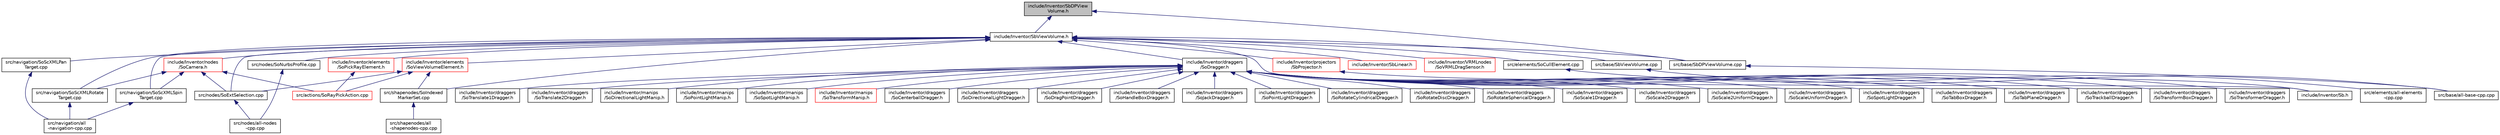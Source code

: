 digraph "include/Inventor/SbDPViewVolume.h"
{
 // LATEX_PDF_SIZE
  edge [fontname="Helvetica",fontsize="10",labelfontname="Helvetica",labelfontsize="10"];
  node [fontname="Helvetica",fontsize="10",shape=record];
  Node1 [label="include/Inventor/SbDPView\lVolume.h",height=0.2,width=0.4,color="black", fillcolor="grey75", style="filled", fontcolor="black",tooltip=" "];
  Node1 -> Node2 [dir="back",color="midnightblue",fontsize="10",style="solid",fontname="Helvetica"];
  Node2 [label="src/base/SbDPViewVolume.cpp",height=0.2,width=0.4,color="black", fillcolor="white", style="filled",URL="$SbDPViewVolume_8cpp.html",tooltip=" "];
  Node2 -> Node3 [dir="back",color="midnightblue",fontsize="10",style="solid",fontname="Helvetica"];
  Node3 [label="src/base/all-base-cpp.cpp",height=0.2,width=0.4,color="black", fillcolor="white", style="filled",URL="$all-base-cpp_8cpp.html",tooltip=" "];
  Node1 -> Node4 [dir="back",color="midnightblue",fontsize="10",style="solid",fontname="Helvetica"];
  Node4 [label="include/Inventor/SbViewVolume.h",height=0.2,width=0.4,color="black", fillcolor="white", style="filled",URL="$SbViewVolume_8h.html",tooltip=" "];
  Node4 -> Node2 [dir="back",color="midnightblue",fontsize="10",style="solid",fontname="Helvetica"];
  Node4 -> Node5 [dir="back",color="midnightblue",fontsize="10",style="solid",fontname="Helvetica"];
  Node5 [label="src/base/SbViewVolume.cpp",height=0.2,width=0.4,color="black", fillcolor="white", style="filled",URL="$SbViewVolume_8cpp.html",tooltip=" "];
  Node5 -> Node3 [dir="back",color="midnightblue",fontsize="10",style="solid",fontname="Helvetica"];
  Node4 -> Node6 [dir="back",color="midnightblue",fontsize="10",style="solid",fontname="Helvetica"];
  Node6 [label="src/elements/SoCullElement.cpp",height=0.2,width=0.4,color="black", fillcolor="white", style="filled",URL="$SoCullElement_8cpp.html",tooltip=" "];
  Node6 -> Node7 [dir="back",color="midnightblue",fontsize="10",style="solid",fontname="Helvetica"];
  Node7 [label="src/elements/all-elements\l-cpp.cpp",height=0.2,width=0.4,color="black", fillcolor="white", style="filled",URL="$all-elements-cpp_8cpp.html",tooltip=" "];
  Node4 -> Node8 [dir="back",color="midnightblue",fontsize="10",style="solid",fontname="Helvetica"];
  Node8 [label="src/navigation/SoScXMLPan\lTarget.cpp",height=0.2,width=0.4,color="black", fillcolor="white", style="filled",URL="$SoScXMLPanTarget_8cpp.html",tooltip=" "];
  Node8 -> Node9 [dir="back",color="midnightblue",fontsize="10",style="solid",fontname="Helvetica"];
  Node9 [label="src/navigation/all\l-navigation-cpp.cpp",height=0.2,width=0.4,color="black", fillcolor="white", style="filled",URL="$all-navigation-cpp_8cpp.html",tooltip=" "];
  Node4 -> Node10 [dir="back",color="midnightblue",fontsize="10",style="solid",fontname="Helvetica"];
  Node10 [label="src/navigation/SoScXMLRotate\lTarget.cpp",height=0.2,width=0.4,color="black", fillcolor="white", style="filled",URL="$SoScXMLRotateTarget_8cpp.html",tooltip=" "];
  Node10 -> Node9 [dir="back",color="midnightblue",fontsize="10",style="solid",fontname="Helvetica"];
  Node4 -> Node11 [dir="back",color="midnightblue",fontsize="10",style="solid",fontname="Helvetica"];
  Node11 [label="src/navigation/SoScXMLSpin\lTarget.cpp",height=0.2,width=0.4,color="black", fillcolor="white", style="filled",URL="$SoScXMLSpinTarget_8cpp.html",tooltip=" "];
  Node11 -> Node9 [dir="back",color="midnightblue",fontsize="10",style="solid",fontname="Helvetica"];
  Node4 -> Node12 [dir="back",color="midnightblue",fontsize="10",style="solid",fontname="Helvetica"];
  Node12 [label="src/nodes/SoExtSelection.cpp",height=0.2,width=0.4,color="black", fillcolor="white", style="filled",URL="$SoExtSelection_8cpp.html",tooltip=" "];
  Node12 -> Node13 [dir="back",color="midnightblue",fontsize="10",style="solid",fontname="Helvetica"];
  Node13 [label="src/nodes/all-nodes\l-cpp.cpp",height=0.2,width=0.4,color="black", fillcolor="white", style="filled",URL="$all-nodes-cpp_8cpp.html",tooltip=" "];
  Node4 -> Node14 [dir="back",color="midnightblue",fontsize="10",style="solid",fontname="Helvetica"];
  Node14 [label="src/nodes/SoNurbsProfile.cpp",height=0.2,width=0.4,color="black", fillcolor="white", style="filled",URL="$SoNurbsProfile_8cpp.html",tooltip=" "];
  Node14 -> Node13 [dir="back",color="midnightblue",fontsize="10",style="solid",fontname="Helvetica"];
  Node4 -> Node15 [dir="back",color="midnightblue",fontsize="10",style="solid",fontname="Helvetica"];
  Node15 [label="src/shapenodes/SoIndexed\lMarkerSet.cpp",height=0.2,width=0.4,color="black", fillcolor="white", style="filled",URL="$SoIndexedMarkerSet_8cpp.html",tooltip=" "];
  Node15 -> Node16 [dir="back",color="midnightblue",fontsize="10",style="solid",fontname="Helvetica"];
  Node16 [label="src/shapenodes/all\l-shapenodes-cpp.cpp",height=0.2,width=0.4,color="black", fillcolor="white", style="filled",URL="$all-shapenodes-cpp_8cpp.html",tooltip=" "];
  Node4 -> Node17 [dir="back",color="midnightblue",fontsize="10",style="solid",fontname="Helvetica"];
  Node17 [label="include/Inventor/draggers\l/SoDragger.h",height=0.2,width=0.4,color="black", fillcolor="white", style="filled",URL="$SoDragger_8h.html",tooltip=" "];
  Node17 -> Node18 [dir="back",color="midnightblue",fontsize="10",style="solid",fontname="Helvetica"];
  Node18 [label="include/Inventor/draggers\l/SoCenterballDragger.h",height=0.2,width=0.4,color="black", fillcolor="white", style="filled",URL="$SoCenterballDragger_8h.html",tooltip=" "];
  Node17 -> Node19 [dir="back",color="midnightblue",fontsize="10",style="solid",fontname="Helvetica"];
  Node19 [label="include/Inventor/draggers\l/SoDirectionalLightDragger.h",height=0.2,width=0.4,color="black", fillcolor="white", style="filled",URL="$SoDirectionalLightDragger_8h.html",tooltip=" "];
  Node17 -> Node20 [dir="back",color="midnightblue",fontsize="10",style="solid",fontname="Helvetica"];
  Node20 [label="include/Inventor/draggers\l/SoDragPointDragger.h",height=0.2,width=0.4,color="black", fillcolor="white", style="filled",URL="$SoDragPointDragger_8h.html",tooltip=" "];
  Node17 -> Node21 [dir="back",color="midnightblue",fontsize="10",style="solid",fontname="Helvetica"];
  Node21 [label="include/Inventor/draggers\l/SoHandleBoxDragger.h",height=0.2,width=0.4,color="black", fillcolor="white", style="filled",URL="$SoHandleBoxDragger_8h.html",tooltip=" "];
  Node17 -> Node22 [dir="back",color="midnightblue",fontsize="10",style="solid",fontname="Helvetica"];
  Node22 [label="include/Inventor/draggers\l/SoJackDragger.h",height=0.2,width=0.4,color="black", fillcolor="white", style="filled",URL="$SoJackDragger_8h.html",tooltip=" "];
  Node17 -> Node23 [dir="back",color="midnightblue",fontsize="10",style="solid",fontname="Helvetica"];
  Node23 [label="include/Inventor/draggers\l/SoPointLightDragger.h",height=0.2,width=0.4,color="black", fillcolor="white", style="filled",URL="$SoPointLightDragger_8h.html",tooltip=" "];
  Node17 -> Node24 [dir="back",color="midnightblue",fontsize="10",style="solid",fontname="Helvetica"];
  Node24 [label="include/Inventor/draggers\l/SoRotateCylindricalDragger.h",height=0.2,width=0.4,color="black", fillcolor="white", style="filled",URL="$SoRotateCylindricalDragger_8h.html",tooltip=" "];
  Node17 -> Node25 [dir="back",color="midnightblue",fontsize="10",style="solid",fontname="Helvetica"];
  Node25 [label="include/Inventor/draggers\l/SoRotateDiscDragger.h",height=0.2,width=0.4,color="black", fillcolor="white", style="filled",URL="$SoRotateDiscDragger_8h.html",tooltip=" "];
  Node17 -> Node26 [dir="back",color="midnightblue",fontsize="10",style="solid",fontname="Helvetica"];
  Node26 [label="include/Inventor/draggers\l/SoRotateSphericalDragger.h",height=0.2,width=0.4,color="black", fillcolor="white", style="filled",URL="$SoRotateSphericalDragger_8h.html",tooltip=" "];
  Node17 -> Node27 [dir="back",color="midnightblue",fontsize="10",style="solid",fontname="Helvetica"];
  Node27 [label="include/Inventor/draggers\l/SoScale1Dragger.h",height=0.2,width=0.4,color="black", fillcolor="white", style="filled",URL="$SoScale1Dragger_8h.html",tooltip=" "];
  Node17 -> Node28 [dir="back",color="midnightblue",fontsize="10",style="solid",fontname="Helvetica"];
  Node28 [label="include/Inventor/draggers\l/SoScale2Dragger.h",height=0.2,width=0.4,color="black", fillcolor="white", style="filled",URL="$SoScale2Dragger_8h.html",tooltip=" "];
  Node17 -> Node29 [dir="back",color="midnightblue",fontsize="10",style="solid",fontname="Helvetica"];
  Node29 [label="include/Inventor/draggers\l/SoScale2UniformDragger.h",height=0.2,width=0.4,color="black", fillcolor="white", style="filled",URL="$SoScale2UniformDragger_8h.html",tooltip=" "];
  Node17 -> Node30 [dir="back",color="midnightblue",fontsize="10",style="solid",fontname="Helvetica"];
  Node30 [label="include/Inventor/draggers\l/SoScaleUniformDragger.h",height=0.2,width=0.4,color="black", fillcolor="white", style="filled",URL="$SoScaleUniformDragger_8h.html",tooltip=" "];
  Node17 -> Node31 [dir="back",color="midnightblue",fontsize="10",style="solid",fontname="Helvetica"];
  Node31 [label="include/Inventor/draggers\l/SoSpotLightDragger.h",height=0.2,width=0.4,color="black", fillcolor="white", style="filled",URL="$SoSpotLightDragger_8h.html",tooltip=" "];
  Node17 -> Node32 [dir="back",color="midnightblue",fontsize="10",style="solid",fontname="Helvetica"];
  Node32 [label="include/Inventor/draggers\l/SoTabBoxDragger.h",height=0.2,width=0.4,color="black", fillcolor="white", style="filled",URL="$SoTabBoxDragger_8h.html",tooltip=" "];
  Node17 -> Node33 [dir="back",color="midnightblue",fontsize="10",style="solid",fontname="Helvetica"];
  Node33 [label="include/Inventor/draggers\l/SoTabPlaneDragger.h",height=0.2,width=0.4,color="black", fillcolor="white", style="filled",URL="$SoTabPlaneDragger_8h.html",tooltip=" "];
  Node17 -> Node34 [dir="back",color="midnightblue",fontsize="10",style="solid",fontname="Helvetica"];
  Node34 [label="include/Inventor/draggers\l/SoTrackballDragger.h",height=0.2,width=0.4,color="black", fillcolor="white", style="filled",URL="$SoTrackballDragger_8h.html",tooltip=" "];
  Node17 -> Node35 [dir="back",color="midnightblue",fontsize="10",style="solid",fontname="Helvetica"];
  Node35 [label="include/Inventor/draggers\l/SoTransformBoxDragger.h",height=0.2,width=0.4,color="black", fillcolor="white", style="filled",URL="$SoTransformBoxDragger_8h.html",tooltip=" "];
  Node17 -> Node36 [dir="back",color="midnightblue",fontsize="10",style="solid",fontname="Helvetica"];
  Node36 [label="include/Inventor/draggers\l/SoTransformerDragger.h",height=0.2,width=0.4,color="black", fillcolor="white", style="filled",URL="$SoTransformerDragger_8h.html",tooltip=" "];
  Node17 -> Node37 [dir="back",color="midnightblue",fontsize="10",style="solid",fontname="Helvetica"];
  Node37 [label="include/Inventor/draggers\l/SoTranslate1Dragger.h",height=0.2,width=0.4,color="black", fillcolor="white", style="filled",URL="$SoTranslate1Dragger_8h.html",tooltip=" "];
  Node17 -> Node38 [dir="back",color="midnightblue",fontsize="10",style="solid",fontname="Helvetica"];
  Node38 [label="include/Inventor/draggers\l/SoTranslate2Dragger.h",height=0.2,width=0.4,color="black", fillcolor="white", style="filled",URL="$SoTranslate2Dragger_8h.html",tooltip=" "];
  Node17 -> Node39 [dir="back",color="midnightblue",fontsize="10",style="solid",fontname="Helvetica"];
  Node39 [label="include/Inventor/manips\l/SoDirectionalLightManip.h",height=0.2,width=0.4,color="black", fillcolor="white", style="filled",URL="$SoDirectionalLightManip_8h.html",tooltip=" "];
  Node17 -> Node40 [dir="back",color="midnightblue",fontsize="10",style="solid",fontname="Helvetica"];
  Node40 [label="include/Inventor/manips\l/SoPointLightManip.h",height=0.2,width=0.4,color="black", fillcolor="white", style="filled",URL="$SoPointLightManip_8h.html",tooltip=" "];
  Node17 -> Node41 [dir="back",color="midnightblue",fontsize="10",style="solid",fontname="Helvetica"];
  Node41 [label="include/Inventor/manips\l/SoSpotLightManip.h",height=0.2,width=0.4,color="black", fillcolor="white", style="filled",URL="$SoSpotLightManip_8h.html",tooltip=" "];
  Node17 -> Node42 [dir="back",color="midnightblue",fontsize="10",style="solid",fontname="Helvetica"];
  Node42 [label="include/Inventor/manips\l/SoTransformManip.h",height=0.2,width=0.4,color="red", fillcolor="white", style="filled",URL="$SoTransformManip_8h.html",tooltip=" "];
  Node4 -> Node50 [dir="back",color="midnightblue",fontsize="10",style="solid",fontname="Helvetica"];
  Node50 [label="include/Inventor/elements\l/SoPickRayElement.h",height=0.2,width=0.4,color="red", fillcolor="white", style="filled",URL="$SoPickRayElement_8h.html",tooltip=" "];
  Node50 -> Node51 [dir="back",color="midnightblue",fontsize="10",style="solid",fontname="Helvetica"];
  Node51 [label="src/actions/SoRayPickAction.cpp",height=0.2,width=0.4,color="red", fillcolor="white", style="filled",URL="$SoRayPickAction_8cpp.html",tooltip=" "];
  Node4 -> Node57 [dir="back",color="midnightblue",fontsize="10",style="solid",fontname="Helvetica"];
  Node57 [label="include/Inventor/elements\l/SoViewVolumeElement.h",height=0.2,width=0.4,color="red", fillcolor="white", style="filled",URL="$SoViewVolumeElement_8h.html",tooltip=" "];
  Node57 -> Node51 [dir="back",color="midnightblue",fontsize="10",style="solid",fontname="Helvetica"];
  Node57 -> Node12 [dir="back",color="midnightblue",fontsize="10",style="solid",fontname="Helvetica"];
  Node57 -> Node15 [dir="back",color="midnightblue",fontsize="10",style="solid",fontname="Helvetica"];
  Node4 -> Node81 [dir="back",color="midnightblue",fontsize="10",style="solid",fontname="Helvetica"];
  Node81 [label="include/Inventor/nodes\l/SoCamera.h",height=0.2,width=0.4,color="red", fillcolor="white", style="filled",URL="$SoCamera_8h.html",tooltip=" "];
  Node81 -> Node51 [dir="back",color="midnightblue",fontsize="10",style="solid",fontname="Helvetica"];
  Node81 -> Node10 [dir="back",color="midnightblue",fontsize="10",style="solid",fontname="Helvetica"];
  Node81 -> Node11 [dir="back",color="midnightblue",fontsize="10",style="solid",fontname="Helvetica"];
  Node81 -> Node12 [dir="back",color="midnightblue",fontsize="10",style="solid",fontname="Helvetica"];
  Node4 -> Node111 [dir="back",color="midnightblue",fontsize="10",style="solid",fontname="Helvetica"];
  Node111 [label="include/Inventor/projectors\l/SbProjector.h",height=0.2,width=0.4,color="red", fillcolor="white", style="filled",URL="$SbProjector_8h.html",tooltip=" "];
  Node111 -> Node121 [dir="back",color="midnightblue",fontsize="10",style="solid",fontname="Helvetica"];
  Node121 [label="include/Inventor/Sb.h",height=0.2,width=0.4,color="black", fillcolor="white", style="filled",URL="$Sb_8h.html",tooltip=" "];
  Node4 -> Node121 [dir="back",color="midnightblue",fontsize="10",style="solid",fontname="Helvetica"];
  Node4 -> Node136 [dir="back",color="midnightblue",fontsize="10",style="solid",fontname="Helvetica"];
  Node136 [label="include/Inventor/SbLinear.h",height=0.2,width=0.4,color="red", fillcolor="white", style="filled",URL="$SbLinear_8h.html",tooltip=" "];
  Node4 -> Node141 [dir="back",color="midnightblue",fontsize="10",style="solid",fontname="Helvetica"];
  Node141 [label="include/Inventor/VRMLnodes\l/SoVRMLDragSensor.h",height=0.2,width=0.4,color="red", fillcolor="white", style="filled",URL="$SoVRMLDragSensor_8h.html",tooltip=" "];
}
